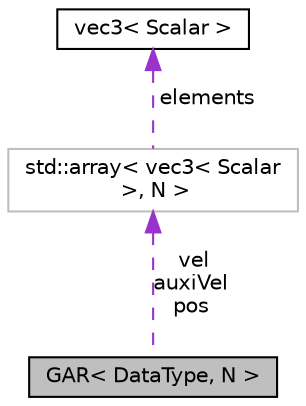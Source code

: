 digraph "GAR&lt; DataType, N &gt;"
{
  edge [fontname="Helvetica",fontsize="10",labelfontname="Helvetica",labelfontsize="10"];
  node [fontname="Helvetica",fontsize="10",shape=record];
  Node1 [label="GAR\< DataType, N \>",height=0.2,width=0.4,color="black", fillcolor="grey75", style="filled", fontcolor="black"];
  Node2 -> Node1 [dir="back",color="darkorchid3",fontsize="10",style="dashed",label=" vel\nauxiVel\npos" ];
  Node2 [label="std::array\< vec3\< Scalar\l \>, N \>",height=0.2,width=0.4,color="grey75", fillcolor="white", style="filled"];
  Node3 -> Node2 [dir="back",color="darkorchid3",fontsize="10",style="dashed",label=" elements" ];
  Node3 [label="vec3\< Scalar \>",height=0.2,width=0.4,color="black", fillcolor="white", style="filled",URL="$structvec3.html"];
}
